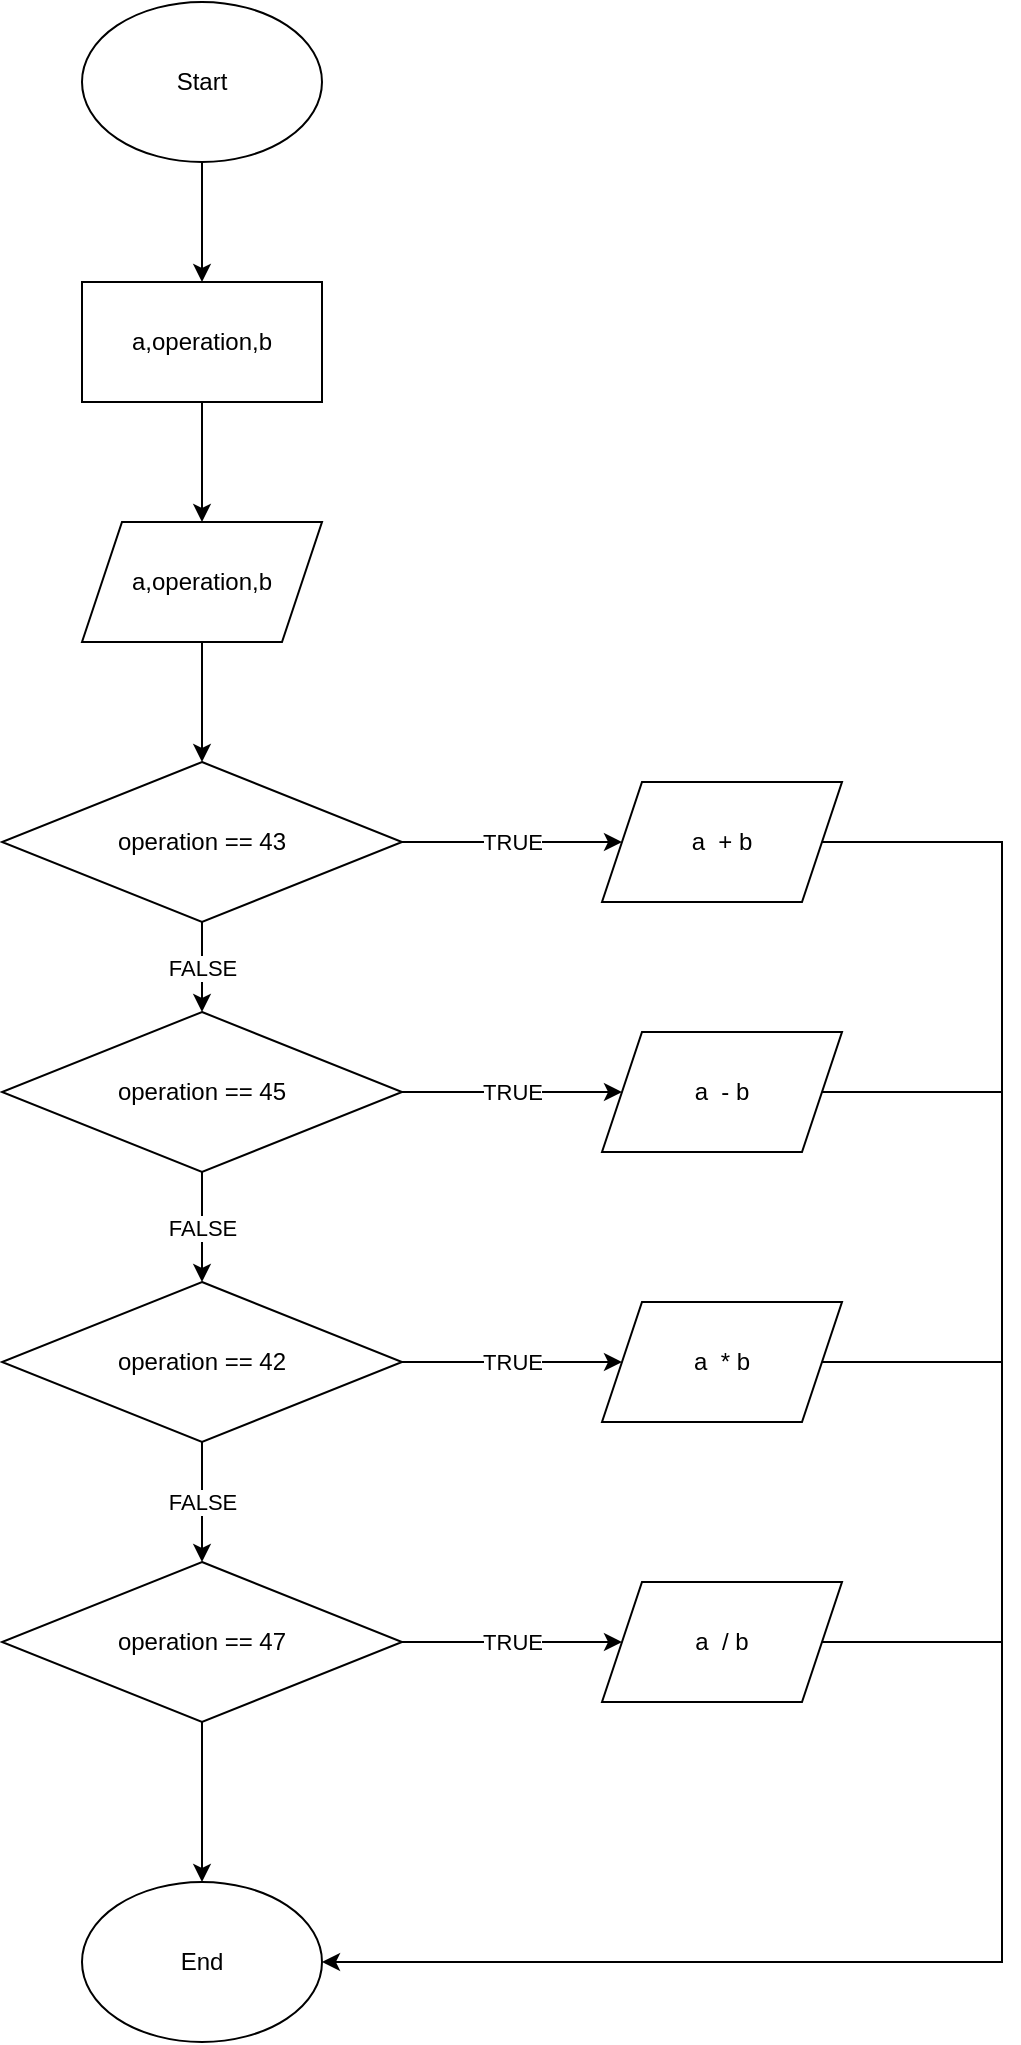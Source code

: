 <mxfile version="25.0.3">
  <diagram id="C5RBs43oDa-KdzZeNtuy" name="Page-1">
    <mxGraphModel dx="1050" dy="557" grid="1" gridSize="10" guides="1" tooltips="1" connect="1" arrows="1" fold="1" page="1" pageScale="1" pageWidth="827" pageHeight="1169" math="0" shadow="0">
      <root>
        <mxCell id="WIyWlLk6GJQsqaUBKTNV-0" />
        <mxCell id="WIyWlLk6GJQsqaUBKTNV-1" parent="WIyWlLk6GJQsqaUBKTNV-0" />
        <mxCell id="HuKBehrSy9Hnc6WIseey-2" value="" style="edgeStyle=orthogonalEdgeStyle;rounded=0;orthogonalLoop=1;jettySize=auto;html=1;" edge="1" parent="WIyWlLk6GJQsqaUBKTNV-1" source="HuKBehrSy9Hnc6WIseey-0" target="HuKBehrSy9Hnc6WIseey-1">
          <mxGeometry relative="1" as="geometry" />
        </mxCell>
        <mxCell id="HuKBehrSy9Hnc6WIseey-0" value="Start" style="ellipse;whiteSpace=wrap;html=1;" vertex="1" parent="WIyWlLk6GJQsqaUBKTNV-1">
          <mxGeometry x="340" width="120" height="80" as="geometry" />
        </mxCell>
        <mxCell id="HuKBehrSy9Hnc6WIseey-4" value="" style="edgeStyle=orthogonalEdgeStyle;rounded=0;orthogonalLoop=1;jettySize=auto;html=1;" edge="1" parent="WIyWlLk6GJQsqaUBKTNV-1" source="HuKBehrSy9Hnc6WIseey-1" target="HuKBehrSy9Hnc6WIseey-3">
          <mxGeometry relative="1" as="geometry" />
        </mxCell>
        <mxCell id="HuKBehrSy9Hnc6WIseey-1" value="a,operation,b" style="rounded=0;whiteSpace=wrap;html=1;" vertex="1" parent="WIyWlLk6GJQsqaUBKTNV-1">
          <mxGeometry x="340" y="140" width="120" height="60" as="geometry" />
        </mxCell>
        <mxCell id="HuKBehrSy9Hnc6WIseey-6" value="" style="edgeStyle=orthogonalEdgeStyle;rounded=0;orthogonalLoop=1;jettySize=auto;html=1;" edge="1" parent="WIyWlLk6GJQsqaUBKTNV-1" source="HuKBehrSy9Hnc6WIseey-3" target="HuKBehrSy9Hnc6WIseey-5">
          <mxGeometry relative="1" as="geometry" />
        </mxCell>
        <mxCell id="HuKBehrSy9Hnc6WIseey-3" value="a,operation,b" style="shape=parallelogram;perimeter=parallelogramPerimeter;whiteSpace=wrap;html=1;fixedSize=1;" vertex="1" parent="WIyWlLk6GJQsqaUBKTNV-1">
          <mxGeometry x="340" y="260" width="120" height="60" as="geometry" />
        </mxCell>
        <mxCell id="HuKBehrSy9Hnc6WIseey-10" value="FALSE" style="edgeStyle=orthogonalEdgeStyle;rounded=0;orthogonalLoop=1;jettySize=auto;html=1;" edge="1" parent="WIyWlLk6GJQsqaUBKTNV-1" source="HuKBehrSy9Hnc6WIseey-5" target="HuKBehrSy9Hnc6WIseey-7">
          <mxGeometry relative="1" as="geometry" />
        </mxCell>
        <mxCell id="HuKBehrSy9Hnc6WIseey-17" value="TRUE" style="edgeStyle=orthogonalEdgeStyle;rounded=0;orthogonalLoop=1;jettySize=auto;html=1;exitX=1;exitY=0.5;exitDx=0;exitDy=0;" edge="1" parent="WIyWlLk6GJQsqaUBKTNV-1" source="HuKBehrSy9Hnc6WIseey-5" target="HuKBehrSy9Hnc6WIseey-13">
          <mxGeometry relative="1" as="geometry" />
        </mxCell>
        <mxCell id="HuKBehrSy9Hnc6WIseey-5" value="operation == 43" style="rhombus;whiteSpace=wrap;html=1;" vertex="1" parent="WIyWlLk6GJQsqaUBKTNV-1">
          <mxGeometry x="300" y="380" width="200" height="80" as="geometry" />
        </mxCell>
        <mxCell id="HuKBehrSy9Hnc6WIseey-11" value="FALSE" style="edgeStyle=orthogonalEdgeStyle;rounded=0;orthogonalLoop=1;jettySize=auto;html=1;" edge="1" parent="WIyWlLk6GJQsqaUBKTNV-1" source="HuKBehrSy9Hnc6WIseey-7" target="HuKBehrSy9Hnc6WIseey-8">
          <mxGeometry relative="1" as="geometry" />
        </mxCell>
        <mxCell id="HuKBehrSy9Hnc6WIseey-18" value="TRUE" style="edgeStyle=orthogonalEdgeStyle;rounded=0;orthogonalLoop=1;jettySize=auto;html=1;exitX=1;exitY=0.5;exitDx=0;exitDy=0;" edge="1" parent="WIyWlLk6GJQsqaUBKTNV-1" source="HuKBehrSy9Hnc6WIseey-7" target="HuKBehrSy9Hnc6WIseey-14">
          <mxGeometry relative="1" as="geometry" />
        </mxCell>
        <mxCell id="HuKBehrSy9Hnc6WIseey-7" value="operation == 45" style="rhombus;whiteSpace=wrap;html=1;" vertex="1" parent="WIyWlLk6GJQsqaUBKTNV-1">
          <mxGeometry x="300" y="505" width="200" height="80" as="geometry" />
        </mxCell>
        <mxCell id="HuKBehrSy9Hnc6WIseey-12" value="FALSE" style="edgeStyle=orthogonalEdgeStyle;rounded=0;orthogonalLoop=1;jettySize=auto;html=1;" edge="1" parent="WIyWlLk6GJQsqaUBKTNV-1" source="HuKBehrSy9Hnc6WIseey-8" target="HuKBehrSy9Hnc6WIseey-9">
          <mxGeometry relative="1" as="geometry" />
        </mxCell>
        <mxCell id="HuKBehrSy9Hnc6WIseey-19" value="TRUE" style="edgeStyle=orthogonalEdgeStyle;rounded=0;orthogonalLoop=1;jettySize=auto;html=1;exitX=1;exitY=0.5;exitDx=0;exitDy=0;entryX=0;entryY=0.5;entryDx=0;entryDy=0;" edge="1" parent="WIyWlLk6GJQsqaUBKTNV-1" source="HuKBehrSy9Hnc6WIseey-8" target="HuKBehrSy9Hnc6WIseey-15">
          <mxGeometry relative="1" as="geometry" />
        </mxCell>
        <mxCell id="HuKBehrSy9Hnc6WIseey-8" value="operation == 42" style="rhombus;whiteSpace=wrap;html=1;" vertex="1" parent="WIyWlLk6GJQsqaUBKTNV-1">
          <mxGeometry x="300" y="640" width="200" height="80" as="geometry" />
        </mxCell>
        <mxCell id="HuKBehrSy9Hnc6WIseey-20" value="TRUE" style="edgeStyle=orthogonalEdgeStyle;rounded=0;orthogonalLoop=1;jettySize=auto;html=1;entryX=0;entryY=0.5;entryDx=0;entryDy=0;" edge="1" parent="WIyWlLk6GJQsqaUBKTNV-1" source="HuKBehrSy9Hnc6WIseey-9" target="HuKBehrSy9Hnc6WIseey-16">
          <mxGeometry relative="1" as="geometry" />
        </mxCell>
        <mxCell id="HuKBehrSy9Hnc6WIseey-26" value="" style="edgeStyle=orthogonalEdgeStyle;rounded=0;orthogonalLoop=1;jettySize=auto;html=1;" edge="1" parent="WIyWlLk6GJQsqaUBKTNV-1" source="HuKBehrSy9Hnc6WIseey-9" target="HuKBehrSy9Hnc6WIseey-21">
          <mxGeometry relative="1" as="geometry" />
        </mxCell>
        <mxCell id="HuKBehrSy9Hnc6WIseey-9" value="operation == 47" style="rhombus;whiteSpace=wrap;html=1;" vertex="1" parent="WIyWlLk6GJQsqaUBKTNV-1">
          <mxGeometry x="300" y="780" width="200" height="80" as="geometry" />
        </mxCell>
        <mxCell id="HuKBehrSy9Hnc6WIseey-22" style="edgeStyle=orthogonalEdgeStyle;rounded=0;orthogonalLoop=1;jettySize=auto;html=1;exitX=1;exitY=0.5;exitDx=0;exitDy=0;entryX=1;entryY=0.5;entryDx=0;entryDy=0;" edge="1" parent="WIyWlLk6GJQsqaUBKTNV-1" source="HuKBehrSy9Hnc6WIseey-13" target="HuKBehrSy9Hnc6WIseey-21">
          <mxGeometry relative="1" as="geometry">
            <Array as="points">
              <mxPoint x="800" y="420" />
              <mxPoint x="800" y="980" />
              <mxPoint x="460" y="980" />
            </Array>
          </mxGeometry>
        </mxCell>
        <mxCell id="HuKBehrSy9Hnc6WIseey-13" value="a&amp;nbsp; + b" style="shape=parallelogram;perimeter=parallelogramPerimeter;whiteSpace=wrap;html=1;fixedSize=1;" vertex="1" parent="WIyWlLk6GJQsqaUBKTNV-1">
          <mxGeometry x="600" y="390" width="120" height="60" as="geometry" />
        </mxCell>
        <mxCell id="HuKBehrSy9Hnc6WIseey-23" style="edgeStyle=orthogonalEdgeStyle;rounded=0;orthogonalLoop=1;jettySize=auto;html=1;exitX=1;exitY=0.5;exitDx=0;exitDy=0;endArrow=none;endFill=0;" edge="1" parent="WIyWlLk6GJQsqaUBKTNV-1" source="HuKBehrSy9Hnc6WIseey-14">
          <mxGeometry relative="1" as="geometry">
            <mxPoint x="800" y="545" as="targetPoint" />
          </mxGeometry>
        </mxCell>
        <mxCell id="HuKBehrSy9Hnc6WIseey-14" value="a&amp;nbsp; - b" style="shape=parallelogram;perimeter=parallelogramPerimeter;whiteSpace=wrap;html=1;fixedSize=1;" vertex="1" parent="WIyWlLk6GJQsqaUBKTNV-1">
          <mxGeometry x="600" y="515" width="120" height="60" as="geometry" />
        </mxCell>
        <mxCell id="HuKBehrSy9Hnc6WIseey-24" style="edgeStyle=orthogonalEdgeStyle;rounded=0;orthogonalLoop=1;jettySize=auto;html=1;exitX=1;exitY=0.5;exitDx=0;exitDy=0;endArrow=none;endFill=0;" edge="1" parent="WIyWlLk6GJQsqaUBKTNV-1" source="HuKBehrSy9Hnc6WIseey-15">
          <mxGeometry relative="1" as="geometry">
            <mxPoint x="800" y="680" as="targetPoint" />
          </mxGeometry>
        </mxCell>
        <mxCell id="HuKBehrSy9Hnc6WIseey-15" value="a&amp;nbsp; * b" style="shape=parallelogram;perimeter=parallelogramPerimeter;whiteSpace=wrap;html=1;fixedSize=1;" vertex="1" parent="WIyWlLk6GJQsqaUBKTNV-1">
          <mxGeometry x="600" y="650" width="120" height="60" as="geometry" />
        </mxCell>
        <mxCell id="HuKBehrSy9Hnc6WIseey-25" style="edgeStyle=orthogonalEdgeStyle;rounded=0;orthogonalLoop=1;jettySize=auto;html=1;exitX=1;exitY=0.5;exitDx=0;exitDy=0;endArrow=none;endFill=0;" edge="1" parent="WIyWlLk6GJQsqaUBKTNV-1" source="HuKBehrSy9Hnc6WIseey-16">
          <mxGeometry relative="1" as="geometry">
            <mxPoint x="800" y="820" as="targetPoint" />
          </mxGeometry>
        </mxCell>
        <mxCell id="HuKBehrSy9Hnc6WIseey-16" value="a&amp;nbsp; / b" style="shape=parallelogram;perimeter=parallelogramPerimeter;whiteSpace=wrap;html=1;fixedSize=1;" vertex="1" parent="WIyWlLk6GJQsqaUBKTNV-1">
          <mxGeometry x="600" y="790" width="120" height="60" as="geometry" />
        </mxCell>
        <mxCell id="HuKBehrSy9Hnc6WIseey-21" value="End" style="ellipse;whiteSpace=wrap;html=1;" vertex="1" parent="WIyWlLk6GJQsqaUBKTNV-1">
          <mxGeometry x="340" y="940" width="120" height="80" as="geometry" />
        </mxCell>
      </root>
    </mxGraphModel>
  </diagram>
</mxfile>
